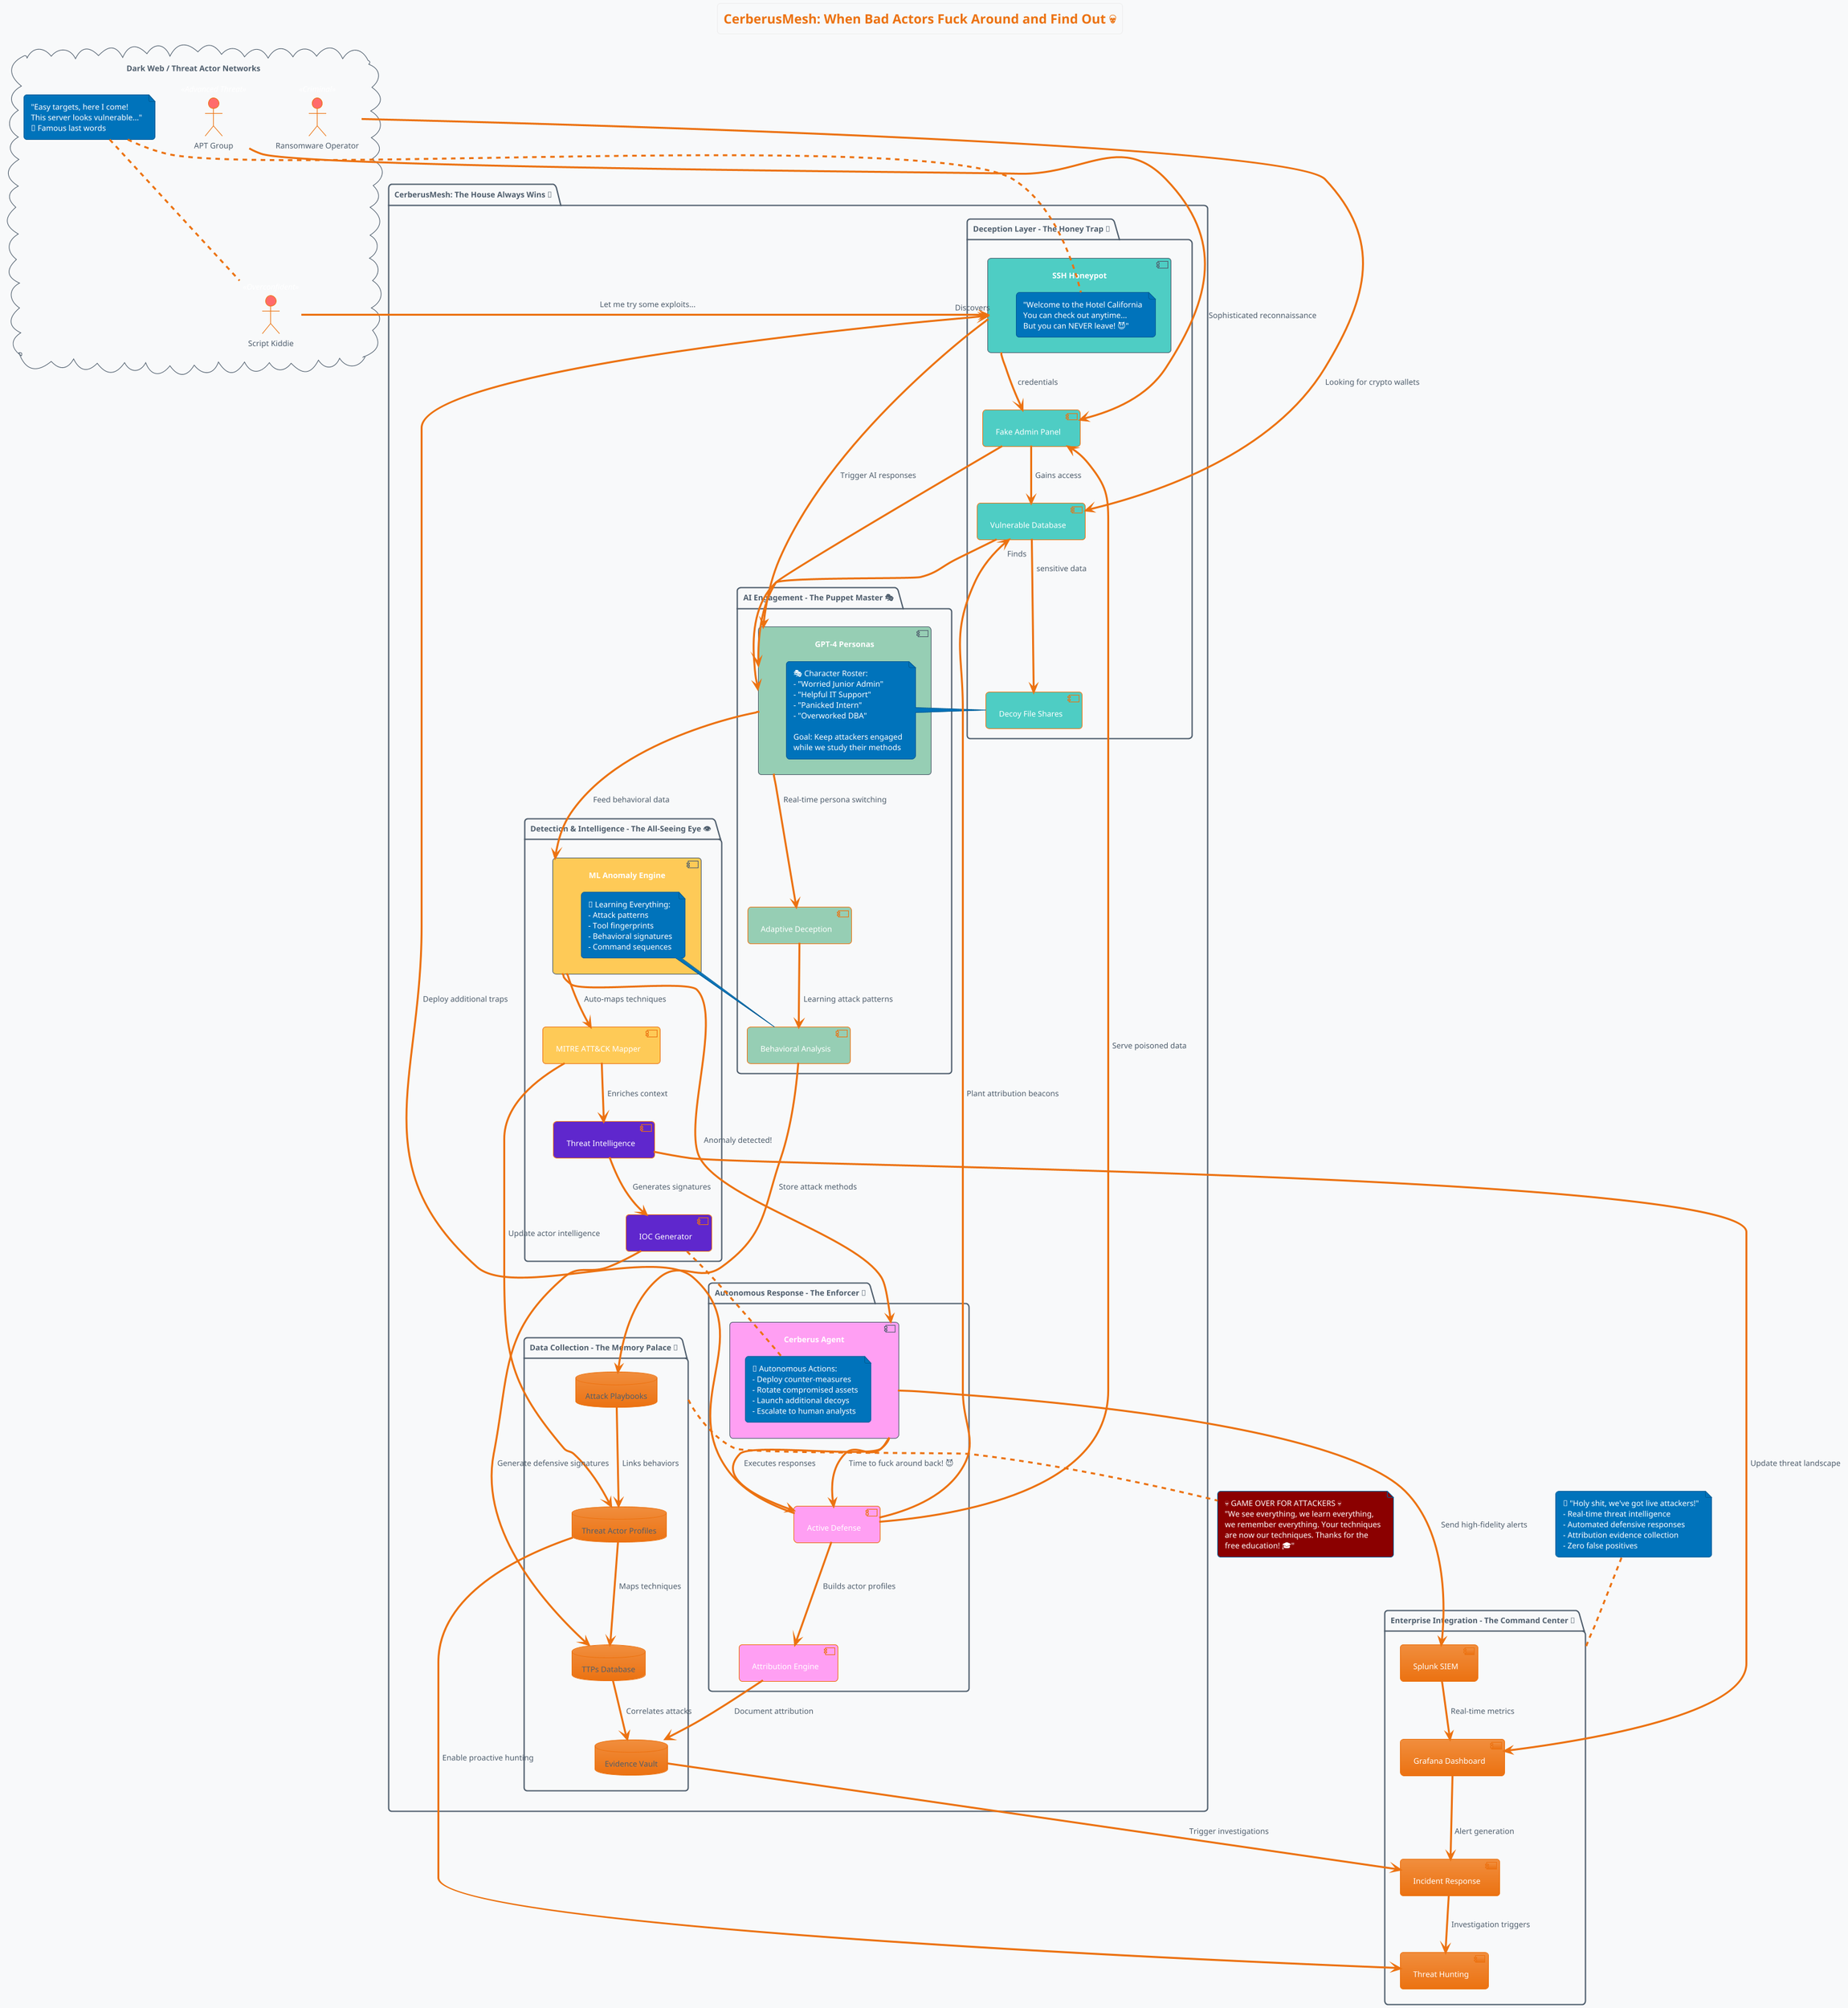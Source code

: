@startuml CerberusMesh - Malicious Actor Gets Absolutely Rekt
!theme aws-orange
title "CerberusMesh: When Bad Actors Fuck Around and Find Out 💀"

skinparam backgroundColor #F8F9FA
skinparam componentStyle uml2
skinparam roundcorner 10

!define ATTACKER_COLOR #FF6B6B
!define HONEYPOT_COLOR #4ECDC4
!define AI_COLOR #96CEB4
!define DETECTION_COLOR #FECA57
!define RESPONSE_COLOR #FF9FF3
!define INTEL_COLOR #5F27CD
!define PWNED_COLOR #8B0000

cloud "Dark Web / Threat Actor Networks" as darkweb {
    actor "Script Kiddie" as skiddie <<Overconfident>> ATTACKER_COLOR
    actor "APT Group" as apt <<Advanced Threat>> ATTACKER_COLOR
    actor "Ransomware Operator" as ransomware <<Criminal>> ATTACKER_COLOR
    
    note top of skiddie
    "Easy targets, here I come!
    This server looks vulnerable..."
    💭 Famous last words
    end note
}

package "CerberusMesh: The House Always Wins 🎰" {
    
    package "Deception Layer - The Honey Trap 🍯" as deception {
        component "SSH Honeypot" as ssh HONEYPOT_COLOR {
            note bottom
            "Welcome to the Hotel California
            You can check out anytime...
            But you can NEVER leave! 😈"
            end note
        }
        
        component "Fake Admin Panel" as admin_panel HONEYPOT_COLOR
        component "Vulnerable Database" as fake_db HONEYPOT_COLOR
        component "Decoy File Shares" as file_shares HONEYPOT_COLOR
        
        ssh -down-> admin_panel : "Discovers" credentials
        admin_panel -down-> fake_db : "Gains access"
        fake_db -down-> file_shares : "Finds" sensitive data
    }
    
    package "AI Engagement - The Puppet Master 🎭" as ai_engagement {
        component "GPT-4 Personas" as personas AI_COLOR {
            note right
            🎭 Character Roster:
            - "Worried Junior Admin"
            - "Helpful IT Support" 
            - "Panicked Intern"
            - "Overworked DBA"
            
            Goal: Keep attackers engaged
            while we study their methods
            end note
        }
        
        component "Adaptive Deception" as adaptive AI_COLOR
        component "Behavioral Analysis" as behavior AI_COLOR
        
        personas --> adaptive : Real-time persona switching
        adaptive --> behavior : Learning attack patterns
    }
    
    package "Detection & Intelligence - The All-Seeing Eye 👁️" as detection {
        component "ML Anomaly Engine" as ml_engine DETECTION_COLOR {
            note left
            🧠 Learning Everything:
            - Attack patterns
            - Tool fingerprints  
            - Behavioral signatures
            - Command sequences
            end note
        }
        
        component "MITRE ATT&CK Mapper" as mitre DETECTION_COLOR
        component "Threat Intelligence" as threat_intel INTEL_COLOR
        component "IOC Generator" as ioc_gen INTEL_COLOR
        
        ml_engine --> mitre : Auto-maps techniques
        mitre --> threat_intel : Enriches context
        threat_intel --> ioc_gen : Generates signatures
    }
    
    package "Autonomous Response - The Enforcer 🤖" as response {
        component "Cerberus Agent" as cerberus RESPONSE_COLOR {
            note bottom
            🤖 Autonomous Actions:
            - Deploy counter-measures
            - Rotate compromised assets
            - Launch additional decoys
            - Escalate to human analysts
            end note
        }
        
        component "Active Defense" as active_defense RESPONSE_COLOR
        component "Attribution Engine" as attribution RESPONSE_COLOR
        
        cerberus --> active_defense : Executes responses
        active_defense --> attribution : Builds actor profiles
    }
    
    package "Data Collection - The Memory Palace 🧠" as data_collection {
        database "Attack Playbooks" as playbooks
        database "Threat Actor Profiles" as profiles  
        database "TTPs Database" as ttps
        database "Evidence Vault" as evidence
        
        playbooks --> profiles : Links behaviors
        profiles --> ttps : Maps techniques
        ttps --> evidence : Correlates attacks
    }
}

package "Enterprise Integration - The Command Center 🎯" as enterprise {
    component "Splunk SIEM" as splunk
    component "Grafana Dashboard" as grafana
    component "Incident Response" as incident_response
    component "Threat Hunting" as threat_hunting
    
    splunk --> grafana : Real-time metrics
    grafana --> incident_response : Alert generation
    incident_response --> threat_hunting : Investigation triggers
}

' === THE FLOW OF DOOM ===
skiddie -right-> ssh : "Let me try some exploits..."
apt -right-> admin_panel : "Sophisticated reconnaissance"
ransomware -right-> fake_db : "Looking for crypto wallets"

ssh --> personas : Trigger AI responses
admin_panel --> personas
fake_db --> personas

personas --> ml_engine : Feed behavioral data
ml_engine --> cerberus : Anomaly detected!
cerberus --> active_defense : "Time to fuck around back! 😈"

active_defense -up-> ssh : Deploy additional traps
active_defense -up-> admin_panel : Serve poisoned data
active_defense -up-> fake_db : Plant attribution beacons

' === DATA FLOWS ===
behavior --> playbooks : Store attack methods
mitre --> profiles : Update actor intelligence
ioc_gen --> ttps : Generate defensive signatures
attribution --> evidence : Document attribution

' === ENTERPRISE ALERTS ===
cerberus --> splunk : Send high-fidelity alerts
threat_intel --> grafana : Update threat landscape
evidence --> incident_response : Trigger investigations
profiles --> threat_hunting : Enable proactive hunting

note top of enterprise
🚨 "Holy shit, we've got live attackers!"
- Real-time threat intelligence
- Automated defensive responses  
- Attribution evidence collection
- Zero false positives
end note

note bottom of data_collection PWNED_COLOR
💀 GAME OVER FOR ATTACKERS 💀
"We see everything, we learn everything,
we remember everything. Your techniques
are now our techniques. Thanks for the
free education! 🎓"
end note

@enduml

